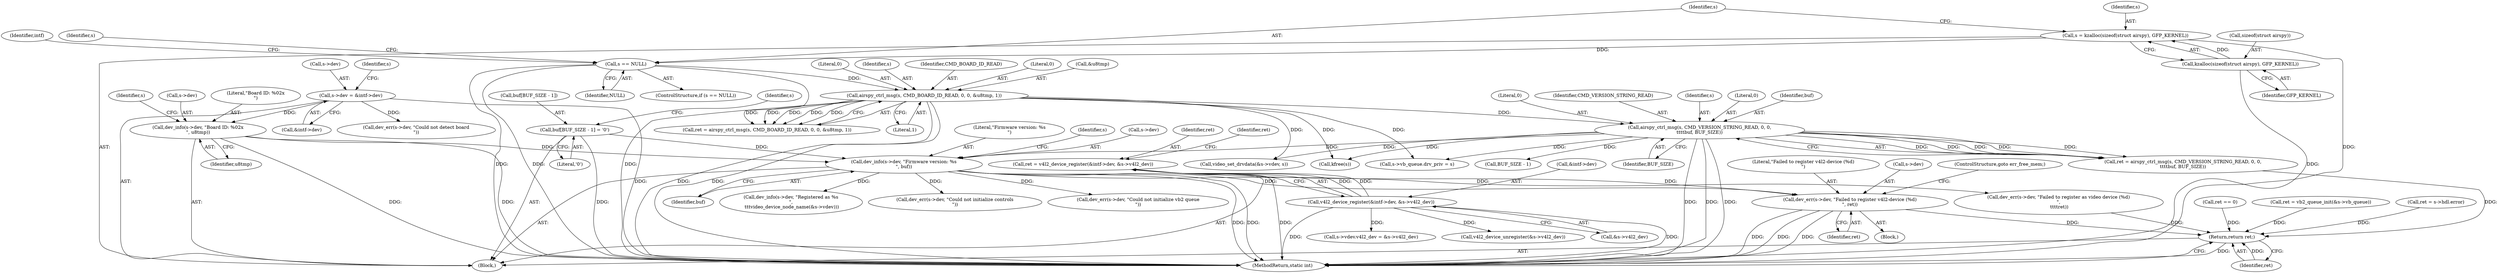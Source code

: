 digraph "0_linux_aa93d1fee85c890a34f2510a310e55ee76a27848@pointer" {
"1000380" [label="(Call,dev_err(s->dev, \"Failed to register v4l2-device (%d)\n\", ret))"];
"1000248" [label="(Call,dev_info(s->dev, \"Firmware version: %s\n\", buf))"];
"1000242" [label="(Call,dev_info(s->dev, \"Board ID: %02x\n\", u8tmp))"];
"1000153" [label="(Call,s->dev = &intf->dev)"];
"1000235" [label="(Call,buf[BUF_SIZE - 1] = '\0')"];
"1000219" [label="(Call,airspy_ctrl_msg(s, CMD_VERSION_STRING_READ, 0, 0,\n\t\t\t\tbuf, BUF_SIZE))"];
"1000205" [label="(Call,airspy_ctrl_msg(s, CMD_BOARD_ID_READ, 0, 0, &u8tmp, 1))"];
"1000120" [label="(Call,s == NULL)"];
"1000113" [label="(Call,s = kzalloc(sizeof(struct airspy), GFP_KERNEL))"];
"1000115" [label="(Call,kzalloc(sizeof(struct airspy), GFP_KERNEL))"];
"1000366" [label="(Call,ret = v4l2_device_register(&intf->dev, &s->v4l2_dev))"];
"1000368" [label="(Call,v4l2_device_register(&intf->dev, &s->v4l2_dev))"];
"1000595" [label="(Return,return ret;)"];
"1000120" [label="(Call,s == NULL)"];
"1000238" [label="(Call,BUF_SIZE - 1)"];
"1000252" [label="(Literal,\"Firmware version: %s\n\")"];
"1000250" [label="(Identifier,s)"];
"1000596" [label="(Identifier,ret)"];
"1000214" [label="(Call,ret == 0)"];
"1000121" [label="(Identifier,s)"];
"1000253" [label="(Identifier,buf)"];
"1000153" [label="(Call,s->dev = &intf->dev)"];
"1000219" [label="(Call,airspy_ctrl_msg(s, CMD_VERSION_STRING_READ, 0, 0,\n\t\t\t\tbuf, BUF_SIZE))"];
"1000208" [label="(Literal,0)"];
"1000122" [label="(Identifier,NULL)"];
"1000224" [label="(Identifier,buf)"];
"1000353" [label="(Call,video_set_drvdata(&s->vdev, s))"];
"1000229" [label="(Call,dev_err(s->dev, \"Could not detect board\n\"))"];
"1000127" [label="(Identifier,intf)"];
"1000241" [label="(Literal,'\0')"];
"1000373" [label="(Call,&s->v4l2_dev)"];
"1000380" [label="(Call,dev_err(s->dev, \"Failed to register v4l2-device (%d)\n\", ret))"];
"1000564" [label="(Call,dev_info(s->dev, \"Registered as %s\n\",\n \t\t\tvideo_device_node_name(&s->vdev)))"];
"1000118" [label="(Identifier,GFP_KERNEL)"];
"1000243" [label="(Call,s->dev)"];
"1000119" [label="(ControlStructure,if (s == NULL))"];
"1000212" [label="(Literal,1)"];
"1000157" [label="(Call,&intf->dev)"];
"1000597" [label="(MethodReturn,static int)"];
"1000223" [label="(Literal,0)"];
"1000210" [label="(Call,&u8tmp)"];
"1000595" [label="(Return,return ret;)"];
"1000242" [label="(Call,dev_info(s->dev, \"Board ID: %02x\n\", u8tmp))"];
"1000257" [label="(Identifier,s)"];
"1000557" [label="(Call,dev_err(s->dev, \"Failed to register as video device (%d)\n\",\n \t\t\t\tret))"];
"1000163" [label="(Identifier,s)"];
"1000272" [label="(Call,s->vb_queue.drv_priv = s)"];
"1000114" [label="(Identifier,s)"];
"1000367" [label="(Identifier,ret)"];
"1000115" [label="(Call,kzalloc(sizeof(struct airspy), GFP_KERNEL))"];
"1000136" [label="(Identifier,s)"];
"1000310" [label="(Call,ret = vb2_queue_init(&s->vb_queue))"];
"1000249" [label="(Call,s->dev)"];
"1000496" [label="(Call,ret = s->hdl.error)"];
"1000503" [label="(Call,dev_err(s->dev, \"Could not initialize controls\n\"))"];
"1000379" [label="(Block,)"];
"1000221" [label="(Identifier,CMD_VERSION_STRING_READ)"];
"1000378" [label="(Identifier,ret)"];
"1000384" [label="(Literal,\"Failed to register v4l2-device (%d)\n\")"];
"1000247" [label="(Identifier,u8tmp)"];
"1000116" [label="(Call,sizeof(struct airspy))"];
"1000220" [label="(Identifier,s)"];
"1000222" [label="(Literal,0)"];
"1000524" [label="(Call,s->vdev.v4l2_dev = &s->v4l2_dev)"];
"1000368" [label="(Call,v4l2_device_register(&intf->dev, &s->v4l2_dev))"];
"1000593" [label="(Call,kfree(s))"];
"1000113" [label="(Call,s = kzalloc(sizeof(struct airspy), GFP_KERNEL))"];
"1000209" [label="(Literal,0)"];
"1000225" [label="(Identifier,BUF_SIZE)"];
"1000385" [label="(Identifier,ret)"];
"1000381" [label="(Call,s->dev)"];
"1000246" [label="(Literal,\"Board ID: %02x\n\")"];
"1000386" [label="(ControlStructure,goto err_free_mem;)"];
"1000366" [label="(Call,ret = v4l2_device_register(&intf->dev, &s->v4l2_dev))"];
"1000108" [label="(Block,)"];
"1000154" [label="(Call,s->dev)"];
"1000236" [label="(Call,buf[BUF_SIZE - 1])"];
"1000206" [label="(Identifier,s)"];
"1000369" [label="(Call,&intf->dev)"];
"1000244" [label="(Identifier,s)"];
"1000205" [label="(Call,airspy_ctrl_msg(s, CMD_BOARD_ID_READ, 0, 0, &u8tmp, 1))"];
"1000235" [label="(Call,buf[BUF_SIZE - 1] = '\0')"];
"1000320" [label="(Call,dev_err(s->dev, \"Could not initialize vb2 queue\n\"))"];
"1000203" [label="(Call,ret = airspy_ctrl_msg(s, CMD_BOARD_ID_READ, 0, 0, &u8tmp, 1))"];
"1000207" [label="(Identifier,CMD_BOARD_ID_READ)"];
"1000217" [label="(Call,ret = airspy_ctrl_msg(s, CMD_VERSION_STRING_READ, 0, 0,\n\t\t\t\tbuf, BUF_SIZE))"];
"1000248" [label="(Call,dev_info(s->dev, \"Firmware version: %s\n\", buf))"];
"1000587" [label="(Call,v4l2_device_unregister(&s->v4l2_dev))"];
"1000380" -> "1000379"  [label="AST: "];
"1000380" -> "1000385"  [label="CFG: "];
"1000381" -> "1000380"  [label="AST: "];
"1000384" -> "1000380"  [label="AST: "];
"1000385" -> "1000380"  [label="AST: "];
"1000386" -> "1000380"  [label="CFG: "];
"1000380" -> "1000597"  [label="DDG: "];
"1000380" -> "1000597"  [label="DDG: "];
"1000380" -> "1000597"  [label="DDG: "];
"1000248" -> "1000380"  [label="DDG: "];
"1000366" -> "1000380"  [label="DDG: "];
"1000380" -> "1000595"  [label="DDG: "];
"1000248" -> "1000108"  [label="AST: "];
"1000248" -> "1000253"  [label="CFG: "];
"1000249" -> "1000248"  [label="AST: "];
"1000252" -> "1000248"  [label="AST: "];
"1000253" -> "1000248"  [label="AST: "];
"1000257" -> "1000248"  [label="CFG: "];
"1000248" -> "1000597"  [label="DDG: "];
"1000248" -> "1000597"  [label="DDG: "];
"1000242" -> "1000248"  [label="DDG: "];
"1000235" -> "1000248"  [label="DDG: "];
"1000219" -> "1000248"  [label="DDG: "];
"1000248" -> "1000320"  [label="DDG: "];
"1000248" -> "1000503"  [label="DDG: "];
"1000248" -> "1000557"  [label="DDG: "];
"1000248" -> "1000564"  [label="DDG: "];
"1000242" -> "1000108"  [label="AST: "];
"1000242" -> "1000247"  [label="CFG: "];
"1000243" -> "1000242"  [label="AST: "];
"1000246" -> "1000242"  [label="AST: "];
"1000247" -> "1000242"  [label="AST: "];
"1000250" -> "1000242"  [label="CFG: "];
"1000242" -> "1000597"  [label="DDG: "];
"1000242" -> "1000597"  [label="DDG: "];
"1000153" -> "1000242"  [label="DDG: "];
"1000153" -> "1000108"  [label="AST: "];
"1000153" -> "1000157"  [label="CFG: "];
"1000154" -> "1000153"  [label="AST: "];
"1000157" -> "1000153"  [label="AST: "];
"1000163" -> "1000153"  [label="CFG: "];
"1000153" -> "1000597"  [label="DDG: "];
"1000153" -> "1000229"  [label="DDG: "];
"1000235" -> "1000108"  [label="AST: "];
"1000235" -> "1000241"  [label="CFG: "];
"1000236" -> "1000235"  [label="AST: "];
"1000241" -> "1000235"  [label="AST: "];
"1000244" -> "1000235"  [label="CFG: "];
"1000235" -> "1000597"  [label="DDG: "];
"1000219" -> "1000217"  [label="AST: "];
"1000219" -> "1000225"  [label="CFG: "];
"1000220" -> "1000219"  [label="AST: "];
"1000221" -> "1000219"  [label="AST: "];
"1000222" -> "1000219"  [label="AST: "];
"1000223" -> "1000219"  [label="AST: "];
"1000224" -> "1000219"  [label="AST: "];
"1000225" -> "1000219"  [label="AST: "];
"1000217" -> "1000219"  [label="CFG: "];
"1000219" -> "1000597"  [label="DDG: "];
"1000219" -> "1000597"  [label="DDG: "];
"1000219" -> "1000597"  [label="DDG: "];
"1000219" -> "1000217"  [label="DDG: "];
"1000219" -> "1000217"  [label="DDG: "];
"1000219" -> "1000217"  [label="DDG: "];
"1000219" -> "1000217"  [label="DDG: "];
"1000219" -> "1000217"  [label="DDG: "];
"1000205" -> "1000219"  [label="DDG: "];
"1000219" -> "1000238"  [label="DDG: "];
"1000219" -> "1000272"  [label="DDG: "];
"1000219" -> "1000353"  [label="DDG: "];
"1000219" -> "1000593"  [label="DDG: "];
"1000205" -> "1000203"  [label="AST: "];
"1000205" -> "1000212"  [label="CFG: "];
"1000206" -> "1000205"  [label="AST: "];
"1000207" -> "1000205"  [label="AST: "];
"1000208" -> "1000205"  [label="AST: "];
"1000209" -> "1000205"  [label="AST: "];
"1000210" -> "1000205"  [label="AST: "];
"1000212" -> "1000205"  [label="AST: "];
"1000203" -> "1000205"  [label="CFG: "];
"1000205" -> "1000597"  [label="DDG: "];
"1000205" -> "1000597"  [label="DDG: "];
"1000205" -> "1000203"  [label="DDG: "];
"1000205" -> "1000203"  [label="DDG: "];
"1000205" -> "1000203"  [label="DDG: "];
"1000205" -> "1000203"  [label="DDG: "];
"1000205" -> "1000203"  [label="DDG: "];
"1000120" -> "1000205"  [label="DDG: "];
"1000205" -> "1000272"  [label="DDG: "];
"1000205" -> "1000353"  [label="DDG: "];
"1000205" -> "1000593"  [label="DDG: "];
"1000120" -> "1000119"  [label="AST: "];
"1000120" -> "1000122"  [label="CFG: "];
"1000121" -> "1000120"  [label="AST: "];
"1000122" -> "1000120"  [label="AST: "];
"1000127" -> "1000120"  [label="CFG: "];
"1000136" -> "1000120"  [label="CFG: "];
"1000120" -> "1000597"  [label="DDG: "];
"1000120" -> "1000597"  [label="DDG: "];
"1000120" -> "1000597"  [label="DDG: "];
"1000113" -> "1000120"  [label="DDG: "];
"1000113" -> "1000108"  [label="AST: "];
"1000113" -> "1000115"  [label="CFG: "];
"1000114" -> "1000113"  [label="AST: "];
"1000115" -> "1000113"  [label="AST: "];
"1000121" -> "1000113"  [label="CFG: "];
"1000113" -> "1000597"  [label="DDG: "];
"1000115" -> "1000113"  [label="DDG: "];
"1000115" -> "1000118"  [label="CFG: "];
"1000116" -> "1000115"  [label="AST: "];
"1000118" -> "1000115"  [label="AST: "];
"1000115" -> "1000597"  [label="DDG: "];
"1000366" -> "1000108"  [label="AST: "];
"1000366" -> "1000368"  [label="CFG: "];
"1000367" -> "1000366"  [label="AST: "];
"1000368" -> "1000366"  [label="AST: "];
"1000378" -> "1000366"  [label="CFG: "];
"1000366" -> "1000597"  [label="DDG: "];
"1000368" -> "1000366"  [label="DDG: "];
"1000368" -> "1000366"  [label="DDG: "];
"1000368" -> "1000373"  [label="CFG: "];
"1000369" -> "1000368"  [label="AST: "];
"1000373" -> "1000368"  [label="AST: "];
"1000368" -> "1000597"  [label="DDG: "];
"1000368" -> "1000597"  [label="DDG: "];
"1000368" -> "1000524"  [label="DDG: "];
"1000368" -> "1000587"  [label="DDG: "];
"1000595" -> "1000108"  [label="AST: "];
"1000595" -> "1000596"  [label="CFG: "];
"1000596" -> "1000595"  [label="AST: "];
"1000597" -> "1000595"  [label="CFG: "];
"1000595" -> "1000597"  [label="DDG: "];
"1000596" -> "1000595"  [label="DDG: "];
"1000557" -> "1000595"  [label="DDG: "];
"1000310" -> "1000595"  [label="DDG: "];
"1000496" -> "1000595"  [label="DDG: "];
"1000217" -> "1000595"  [label="DDG: "];
"1000214" -> "1000595"  [label="DDG: "];
}
